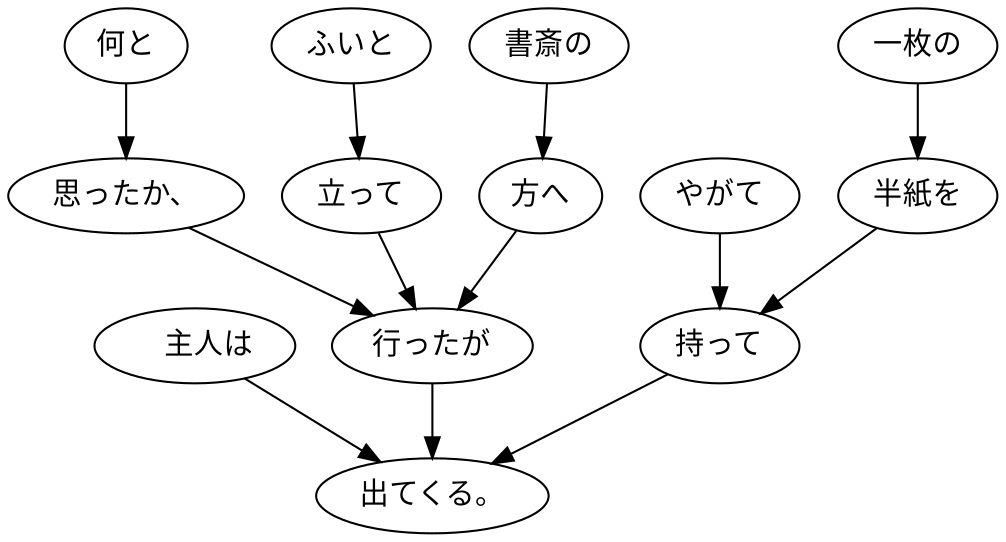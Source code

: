 digraph graph3846 {
	node0 [label="　主人は"];
	node1 [label="何と"];
	node2 [label="思ったか、"];
	node3 [label="ふいと"];
	node4 [label="立って"];
	node5 [label="書斎の"];
	node6 [label="方へ"];
	node7 [label="行ったが"];
	node8 [label="やがて"];
	node9 [label="一枚の"];
	node10 [label="半紙を"];
	node11 [label="持って"];
	node12 [label="出てくる。"];
	node0 -> node12;
	node1 -> node2;
	node2 -> node7;
	node3 -> node4;
	node4 -> node7;
	node5 -> node6;
	node6 -> node7;
	node7 -> node12;
	node8 -> node11;
	node9 -> node10;
	node10 -> node11;
	node11 -> node12;
}
